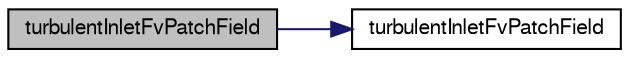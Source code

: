 digraph "turbulentInletFvPatchField"
{
  bgcolor="transparent";
  edge [fontname="FreeSans",fontsize="10",labelfontname="FreeSans",labelfontsize="10"];
  node [fontname="FreeSans",fontsize="10",shape=record];
  rankdir="LR";
  Node11 [label="turbulentInletFvPatchField",height=0.2,width=0.4,color="black", fillcolor="grey75", style="filled", fontcolor="black"];
  Node11 -> Node12 [color="midnightblue",fontsize="10",style="solid",fontname="FreeSans"];
  Node12 [label="turbulentInletFvPatchField",height=0.2,width=0.4,color="black",URL="$a22298.html#a9c60d628ef98a7c78005ccfe211280a3",tooltip="Construct from patch and internal field. "];
}
